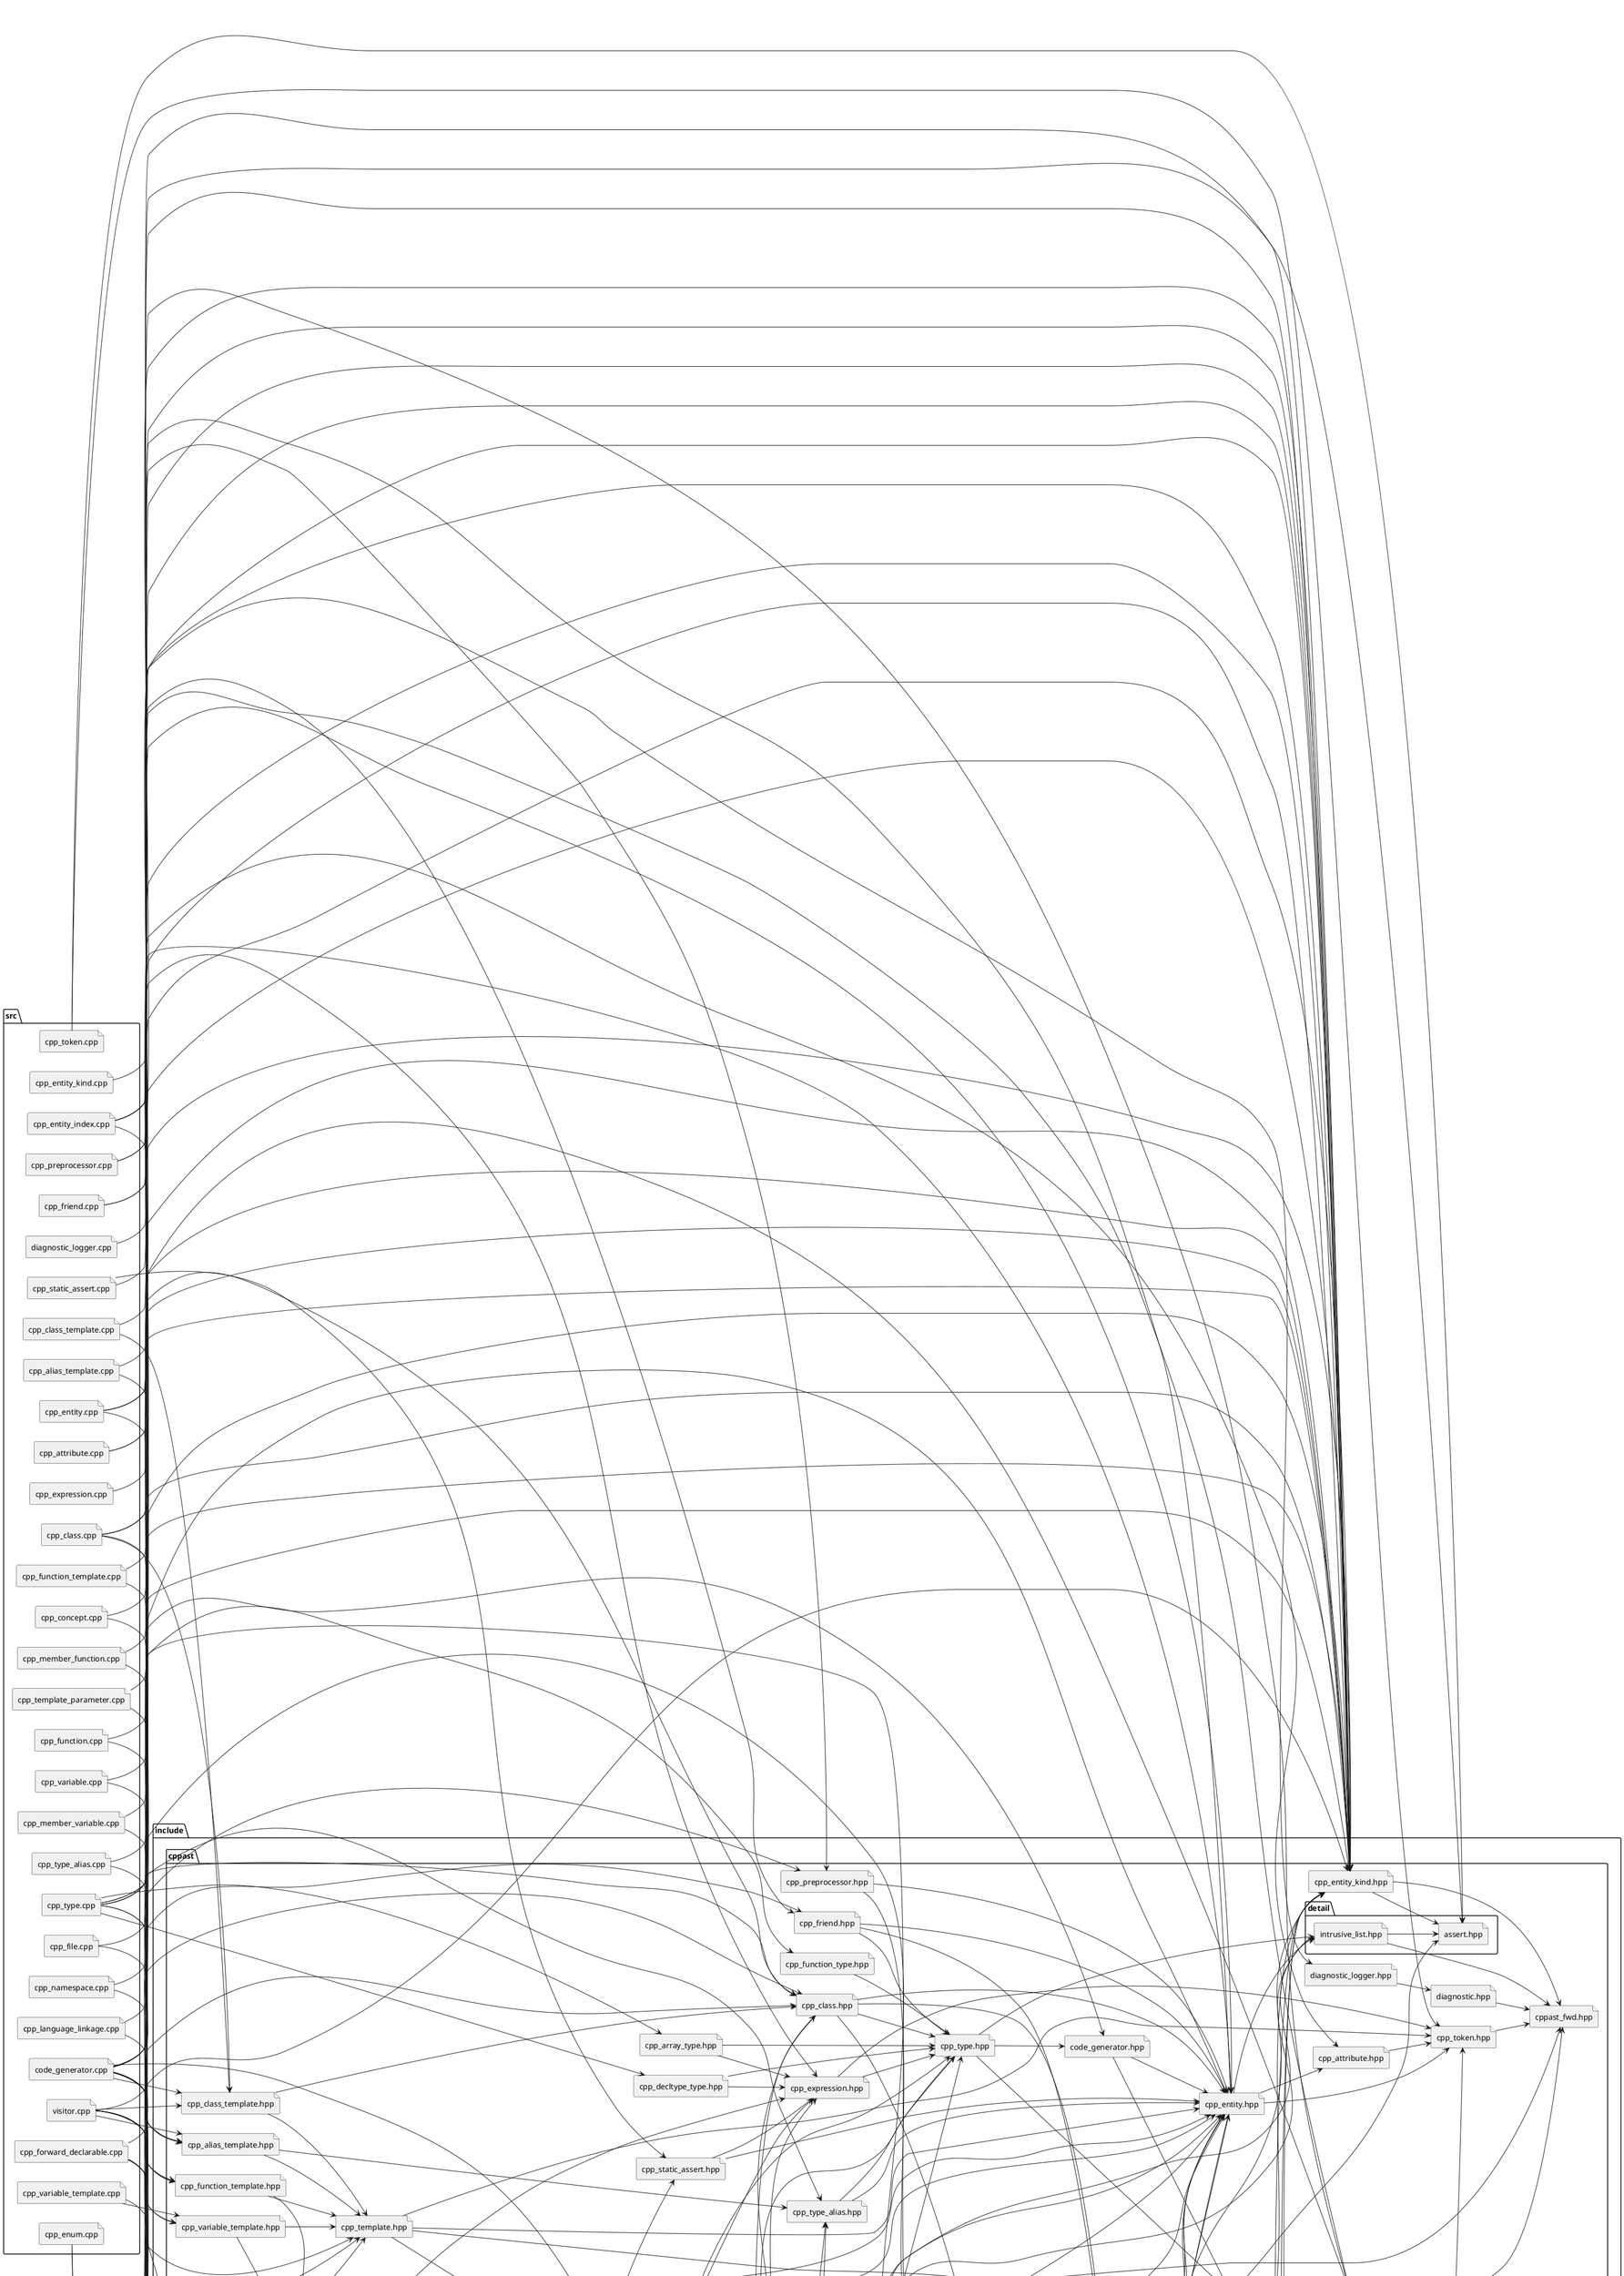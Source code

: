 @startuml
left to right direction
folder "src" as C_0001387619747296316447 {
file "cpp_token.cpp" as C_0001106823419560460194 [[https://github.com/foonathan/cppast/blob/f00df6675d87c6983033d270728c57a55cd3db22/src/cpp_token.cpp#L0{cpp_token.cpp}]]
file "cpp_variable.cpp" as C_0001028239523284509563 [[https://github.com/foonathan/cppast/blob/f00df6675d87c6983033d270728c57a55cd3db22/src/cpp_variable.cpp#L0{cpp_variable.cpp}]]
file "cpp_preprocessor.cpp" as C_0000705618119791370958 [[https://github.com/foonathan/cppast/blob/f00df6675d87c6983033d270728c57a55cd3db22/src/cpp_preprocessor.cpp#L0{cpp_preprocessor.cpp}]]
file "cpp_entity_index.cpp" as C_0001782047427043942194 [[https://github.com/foonathan/cppast/blob/f00df6675d87c6983033d270728c57a55cd3db22/src/cpp_entity_index.cpp#L0{cpp_entity_index.cpp}]]
file "cpp_class.cpp" as C_0000602459837157101879 [[https://github.com/foonathan/cppast/blob/f00df6675d87c6983033d270728c57a55cd3db22/src/cpp_class.cpp#L0{cpp_class.cpp}]]
file "cpp_template_parameter.cpp" as C_0000344848835077900438 [[https://github.com/foonathan/cppast/blob/f00df6675d87c6983033d270728c57a55cd3db22/src/cpp_template_parameter.cpp#L0{cpp_template_parameter.cpp}]]
file "cpp_entity.cpp" as C_0001696178761824884090 [[https://github.com/foonathan/cppast/blob/f00df6675d87c6983033d270728c57a55cd3db22/src/cpp_entity.cpp#L0{cpp_entity.cpp}]]
file "cpp_language_linkage.cpp" as C_0000283021412180494680 [[https://github.com/foonathan/cppast/blob/f00df6675d87c6983033d270728c57a55cd3db22/src/cpp_language_linkage.cpp#L0{cpp_language_linkage.cpp}]]
file "cpp_member_function.cpp" as C_0001616552578680479893 [[https://github.com/foonathan/cppast/blob/f00df6675d87c6983033d270728c57a55cd3db22/src/cpp_member_function.cpp#L0{cpp_member_function.cpp}]]
file "cpp_entity_kind.cpp" as C_0000252883456461951436 [[https://github.com/foonathan/cppast/blob/f00df6675d87c6983033d270728c57a55cd3db22/src/cpp_entity_kind.cpp#L0{cpp_entity_kind.cpp}]]
file "cpp_type.cpp" as C_0000291126455143637848 [[https://github.com/foonathan/cppast/blob/f00df6675d87c6983033d270728c57a55cd3db22/src/cpp_type.cpp#L0{cpp_type.cpp}]]
file "cpp_alias_template.cpp" as C_0001672349670553323698 [[https://github.com/foonathan/cppast/blob/f00df6675d87c6983033d270728c57a55cd3db22/src/cpp_alias_template.cpp#L0{cpp_alias_template.cpp}]]
file "diagnostic_logger.cpp" as C_0001714246682081383820 [[https://github.com/foonathan/cppast/blob/f00df6675d87c6983033d270728c57a55cd3db22/src/diagnostic_logger.cpp#L0{diagnostic_logger.cpp}]]
file "cpp_forward_declarable.cpp" as C_0000330456121861333024 [[https://github.com/foonathan/cppast/blob/f00df6675d87c6983033d270728c57a55cd3db22/src/cpp_forward_declarable.cpp#L0{cpp_forward_declarable.cpp}]]
file "cpp_friend.cpp" as C_0002099534984468125199 [[https://github.com/foonathan/cppast/blob/f00df6675d87c6983033d270728c57a55cd3db22/src/cpp_friend.cpp#L0{cpp_friend.cpp}]]
file "cpp_static_assert.cpp" as C_0001041853335474798818 [[https://github.com/foonathan/cppast/blob/f00df6675d87c6983033d270728c57a55cd3db22/src/cpp_static_assert.cpp#L0{cpp_static_assert.cpp}]]
file "cpp_member_variable.cpp" as C_0000993780702748049327 [[https://github.com/foonathan/cppast/blob/f00df6675d87c6983033d270728c57a55cd3db22/src/cpp_member_variable.cpp#L0{cpp_member_variable.cpp}]]
file "cpp_file.cpp" as C_0000812393112910822280 [[https://github.com/foonathan/cppast/blob/f00df6675d87c6983033d270728c57a55cd3db22/src/cpp_file.cpp#L0{cpp_file.cpp}]]
file "cpp_function_template.cpp" as C_0000879857276803969161 [[https://github.com/foonathan/cppast/blob/f00df6675d87c6983033d270728c57a55cd3db22/src/cpp_function_template.cpp#L0{cpp_function_template.cpp}]]
file "cpp_type_alias.cpp" as C_0000749740718788890552 [[https://github.com/foonathan/cppast/blob/f00df6675d87c6983033d270728c57a55cd3db22/src/cpp_type_alias.cpp#L0{cpp_type_alias.cpp}]]
file "cpp_concept.cpp" as C_0000771378868055590862 [[https://github.com/foonathan/cppast/blob/f00df6675d87c6983033d270728c57a55cd3db22/src/cpp_concept.cpp#L0{cpp_concept.cpp}]]
file "visitor.cpp" as C_0001682617496738874755 [[https://github.com/foonathan/cppast/blob/f00df6675d87c6983033d270728c57a55cd3db22/src/visitor.cpp#L0{visitor.cpp}]]
file "cpp_enum.cpp" as C_0000302940254352967184 [[https://github.com/foonathan/cppast/blob/f00df6675d87c6983033d270728c57a55cd3db22/src/cpp_enum.cpp#L0{cpp_enum.cpp}]]
file "code_generator.cpp" as C_0001025919271936028676 [[https://github.com/foonathan/cppast/blob/f00df6675d87c6983033d270728c57a55cd3db22/src/code_generator.cpp#L0{code_generator.cpp}]]
file "cpp_variable_template.cpp" as C_0000075406614254046453 [[https://github.com/foonathan/cppast/blob/f00df6675d87c6983033d270728c57a55cd3db22/src/cpp_variable_template.cpp#L0{cpp_variable_template.cpp}]]
file "cpp_function.cpp" as C_0002135117294014368628 [[https://github.com/foonathan/cppast/blob/f00df6675d87c6983033d270728c57a55cd3db22/src/cpp_function.cpp#L0{cpp_function.cpp}]]
file "cpp_namespace.cpp" as C_0001398854846636043202 [[https://github.com/foonathan/cppast/blob/f00df6675d87c6983033d270728c57a55cd3db22/src/cpp_namespace.cpp#L0{cpp_namespace.cpp}]]
file "cpp_expression.cpp" as C_0001076540195154420740 [[https://github.com/foonathan/cppast/blob/f00df6675d87c6983033d270728c57a55cd3db22/src/cpp_expression.cpp#L0{cpp_expression.cpp}]]
file "cpp_class_template.cpp" as C_0000112351363621754718 [[https://github.com/foonathan/cppast/blob/f00df6675d87c6983033d270728c57a55cd3db22/src/cpp_class_template.cpp#L0{cpp_class_template.cpp}]]
file "cpp_attribute.cpp" as C_0001378664309767980554 [[https://github.com/foonathan/cppast/blob/f00df6675d87c6983033d270728c57a55cd3db22/src/cpp_attribute.cpp#L0{cpp_attribute.cpp}]]
}
folder "include" as C_0000989412417490706876 {
folder "cppast" as C_0001165771066640308181 {
file "cpp_token.hpp" as C_0000087469165399570999 [[https://github.com/foonathan/cppast/blob/f00df6675d87c6983033d270728c57a55cd3db22/include/cppast/cpp_token.hpp#L0{cpp_token.hpp}]]
file "cppast_fwd.hpp" as C_0000449734029058950375 [[https://github.com/foonathan/cppast/blob/f00df6675d87c6983033d270728c57a55cd3db22/include/cppast/cppast_fwd.hpp#L0{cppast_fwd.hpp}]]
folder "detail" as C_0002262873764829632096 {
file "assert.hpp" as C_0001359928554087239375 [[https://github.com/foonathan/cppast/blob/f00df6675d87c6983033d270728c57a55cd3db22/include/cppast/detail/assert.hpp#L0{assert.hpp}]]
file "intrusive_list.hpp" as C_0001428962771448636964 [[https://github.com/foonathan/cppast/blob/f00df6675d87c6983033d270728c57a55cd3db22/include/cppast/detail/intrusive_list.hpp#L0{intrusive_list.hpp}]]
}
file "cpp_variable.hpp" as C_0000485662252061854058 [[https://github.com/foonathan/cppast/blob/f00df6675d87c6983033d270728c57a55cd3db22/include/cppast/cpp_variable.hpp#L0{cpp_variable.hpp}]]
file "cpp_entity.hpp" as C_0000157281962170123473 [[https://github.com/foonathan/cppast/blob/f00df6675d87c6983033d270728c57a55cd3db22/include/cppast/cpp_entity.hpp#L0{cpp_entity.hpp}]]
file "cpp_attribute.hpp" as C_0001852834799577940718 [[https://github.com/foonathan/cppast/blob/f00df6675d87c6983033d270728c57a55cd3db22/include/cppast/cpp_attribute.hpp#L0{cpp_attribute.hpp}]]
file "cpp_forward_declarable.hpp" as C_0001005796737629576759 [[https://github.com/foonathan/cppast/blob/f00df6675d87c6983033d270728c57a55cd3db22/include/cppast/cpp_forward_declarable.hpp#L0{cpp_forward_declarable.hpp}]]
file "cpp_entity_ref.hpp" as C_0001010026093350573116 [[https://github.com/foonathan/cppast/blob/f00df6675d87c6983033d270728c57a55cd3db22/include/cppast/cpp_entity_ref.hpp#L0{cpp_entity_ref.hpp}]]
file "cpp_entity_index.hpp" as C_0000698219518619926939 [[https://github.com/foonathan/cppast/blob/f00df6675d87c6983033d270728c57a55cd3db22/include/cppast/cpp_entity_index.hpp#L0{cpp_entity_index.hpp}]]
file "cpp_storage_class_specifiers.hpp" as C_0001508311218883962754 [[https://github.com/foonathan/cppast/blob/f00df6675d87c6983033d270728c57a55cd3db22/include/cppast/cpp_storage_class_specifiers.hpp#L0{cpp_storage_class_specifiers.hpp}]]
file "cpp_variable_base.hpp" as C_0000026052876724586879 [[https://github.com/foonathan/cppast/blob/f00df6675d87c6983033d270728c57a55cd3db22/include/cppast/cpp_variable_base.hpp#L0{cpp_variable_base.hpp}]]
file "cpp_expression.hpp" as C_0001497900898818146104 [[https://github.com/foonathan/cppast/blob/f00df6675d87c6983033d270728c57a55cd3db22/include/cppast/cpp_expression.hpp#L0{cpp_expression.hpp}]]
file "cpp_type.hpp" as C_0000443994479187071159 [[https://github.com/foonathan/cppast/blob/f00df6675d87c6983033d270728c57a55cd3db22/include/cppast/cpp_type.hpp#L0{cpp_type.hpp}]]
file "code_generator.hpp" as C_0002241578674268265138 [[https://github.com/foonathan/cppast/blob/f00df6675d87c6983033d270728c57a55cd3db22/include/cppast/code_generator.hpp#L0{code_generator.hpp}]]
file "cpp_entity_kind.hpp" as C_0000849218592213424568 [[https://github.com/foonathan/cppast/blob/f00df6675d87c6983033d270728c57a55cd3db22/include/cppast/cpp_entity_kind.hpp#L0{cpp_entity_kind.hpp}]]
file "cpp_preprocessor.hpp" as C_0001568403316612002999 [[https://github.com/foonathan/cppast/blob/f00df6675d87c6983033d270728c57a55cd3db22/include/cppast/cpp_preprocessor.hpp#L0{cpp_preprocessor.hpp}]]
file "cpp_file.hpp" as C_0001541238689756035548 [[https://github.com/foonathan/cppast/blob/f00df6675d87c6983033d270728c57a55cd3db22/include/cppast/cpp_file.hpp#L0{cpp_file.hpp}]]
file "cpp_entity_container.hpp" as C_0001787548970584893281 [[https://github.com/foonathan/cppast/blob/f00df6675d87c6983033d270728c57a55cd3db22/include/cppast/cpp_entity_container.hpp#L0{cpp_entity_container.hpp}]]
file "cpp_class.hpp" as C_0001440509362128833310 [[https://github.com/foonathan/cppast/blob/f00df6675d87c6983033d270728c57a55cd3db22/include/cppast/cpp_class.hpp#L0{cpp_class.hpp}]]
file "cpp_alias_template.hpp" as C_0000496659987713374035 [[https://github.com/foonathan/cppast/blob/f00df6675d87c6983033d270728c57a55cd3db22/include/cppast/cpp_alias_template.hpp#L0{cpp_alias_template.hpp}]]
file "cpp_template.hpp" as C_0002112997057485748123 [[https://github.com/foonathan/cppast/blob/f00df6675d87c6983033d270728c57a55cd3db22/include/cppast/cpp_template.hpp#L0{cpp_template.hpp}]]
file "cpp_template_parameter.hpp" as C_0001406890599665365939 [[https://github.com/foonathan/cppast/blob/f00df6675d87c6983033d270728c57a55cd3db22/include/cppast/cpp_template_parameter.hpp#L0{cpp_template_parameter.hpp}]]
file "cpp_type_alias.hpp" as C_0000034208907976438597 [[https://github.com/foonathan/cppast/blob/f00df6675d87c6983033d270728c57a55cd3db22/include/cppast/cpp_type_alias.hpp#L0{cpp_type_alias.hpp}]]
file "cpp_class_template.hpp" as C_0001767930648178381739 [[https://github.com/foonathan/cppast/blob/f00df6675d87c6983033d270728c57a55cd3db22/include/cppast/cpp_class_template.hpp#L0{cpp_class_template.hpp}]]
file "cpp_language_linkage.hpp" as C_0001981937456719922973 [[https://github.com/foonathan/cppast/blob/f00df6675d87c6983033d270728c57a55cd3db22/include/cppast/cpp_language_linkage.hpp#L0{cpp_language_linkage.hpp}]]
file "cpp_member_function.hpp" as C_0001260587775768549789 [[https://github.com/foonathan/cppast/blob/f00df6675d87c6983033d270728c57a55cd3db22/include/cppast/cpp_member_function.hpp#L0{cpp_member_function.hpp}]]
file "cpp_function.hpp" as C_0000670582755625516127 [[https://github.com/foonathan/cppast/blob/f00df6675d87c6983033d270728c57a55cd3db22/include/cppast/cpp_function.hpp#L0{cpp_function.hpp}]]
file "cpp_array_type.hpp" as C_0001947004235861466207 [[https://github.com/foonathan/cppast/blob/f00df6675d87c6983033d270728c57a55cd3db22/include/cppast/cpp_array_type.hpp#L0{cpp_array_type.hpp}]]
file "cpp_decltype_type.hpp" as C_0002301021441826727789 [[https://github.com/foonathan/cppast/blob/f00df6675d87c6983033d270728c57a55cd3db22/include/cppast/cpp_decltype_type.hpp#L0{cpp_decltype_type.hpp}]]
file "cpp_function_type.hpp" as C_0002275281139046568551 [[https://github.com/foonathan/cppast/blob/f00df6675d87c6983033d270728c57a55cd3db22/include/cppast/cpp_function_type.hpp#L0{cpp_function_type.hpp}]]
file "diagnostic_logger.hpp" as C_0002116134166502614819 [[https://github.com/foonathan/cppast/blob/f00df6675d87c6983033d270728c57a55cd3db22/include/cppast/diagnostic_logger.hpp#L0{diagnostic_logger.hpp}]]
file "diagnostic.hpp" as C_0001402048339379599339 [[https://github.com/foonathan/cppast/blob/f00df6675d87c6983033d270728c57a55cd3db22/include/cppast/diagnostic.hpp#L0{diagnostic.hpp}]]
file "cpp_enum.hpp" as C_0001647611571092555501 [[https://github.com/foonathan/cppast/blob/f00df6675d87c6983033d270728c57a55cd3db22/include/cppast/cpp_enum.hpp#L0{cpp_enum.hpp}]]
file "cpp_friend.hpp" as C_0000833855882486608266 [[https://github.com/foonathan/cppast/blob/f00df6675d87c6983033d270728c57a55cd3db22/include/cppast/cpp_friend.hpp#L0{cpp_friend.hpp}]]
file "cpp_static_assert.hpp" as C_0000056076713192822533 [[https://github.com/foonathan/cppast/blob/f00df6675d87c6983033d270728c57a55cd3db22/include/cppast/cpp_static_assert.hpp#L0{cpp_static_assert.hpp}]]
file "cpp_member_variable.hpp" as C_0000817982484715254208 [[https://github.com/foonathan/cppast/blob/f00df6675d87c6983033d270728c57a55cd3db22/include/cppast/cpp_member_variable.hpp#L0{cpp_member_variable.hpp}]]
file "cpp_function_template.hpp" as C_0001070580776048978017 [[https://github.com/foonathan/cppast/blob/f00df6675d87c6983033d270728c57a55cd3db22/include/cppast/cpp_function_template.hpp#L0{cpp_function_template.hpp}]]
file "cpp_concept.hpp" as C_0002292005412195472563 [[https://github.com/foonathan/cppast/blob/f00df6675d87c6983033d270728c57a55cd3db22/include/cppast/cpp_concept.hpp#L0{cpp_concept.hpp}]]
file "visitor.hpp" as C_0000816227678772083810 [[https://github.com/foonathan/cppast/blob/f00df6675d87c6983033d270728c57a55cd3db22/include/cppast/visitor.hpp#L0{visitor.hpp}]]
file "cpp_namespace.hpp" as C_0002267372790796817542 [[https://github.com/foonathan/cppast/blob/f00df6675d87c6983033d270728c57a55cd3db22/include/cppast/cpp_namespace.hpp#L0{cpp_namespace.hpp}]]
file "cpp_variable_template.hpp" as C_0000203420840070327832 [[https://github.com/foonathan/cppast/blob/f00df6675d87c6983033d270728c57a55cd3db22/include/cppast/cpp_variable_template.hpp#L0{cpp_variable_template.hpp}]]
}
}
C_0001106823419560460194 --> C_0000087469165399570999
C_0001106823419560460194 --> C_0001359928554087239375
C_0001028239523284509563 --> C_0000485662252061854058
C_0001028239523284509563 --> C_0000849218592213424568
C_0000705618119791370958 --> C_0001568403316612002999
C_0000705618119791370958 --> C_0000849218592213424568
C_0001782047427043942194 --> C_0000698219518619926939
C_0001782047427043942194 --> C_0000157281962170123473
C_0001782047427043942194 --> C_0000849218592213424568
C_0001782047427043942194 --> C_0001541238689756035548
C_0001782047427043942194 --> C_0001359928554087239375
C_0000602459837157101879 --> C_0001440509362128833310
C_0000602459837157101879 --> C_0000496659987713374035
C_0000602459837157101879 --> C_0001767930648178381739
C_0000602459837157101879 --> C_0000698219518619926939
C_0000602459837157101879 --> C_0000849218592213424568
C_0000344848835077900438 --> C_0001406890599665365939
C_0000344848835077900438 --> C_0000849218592213424568
C_0001696178761824884090 --> C_0000157281962170123473
C_0001696178761824884090 --> C_0000698219518619926939
C_0001696178761824884090 --> C_0000849218592213424568
C_0001696178761824884090 --> C_0002112997057485748123
C_0000283021412180494680 --> C_0001981937456719922973
C_0000283021412180494680 --> C_0000849218592213424568
C_0001616552578680479893 --> C_0001260587775768549789
C_0001616552578680479893 --> C_0000849218592213424568
C_0000252883456461951436 --> C_0000849218592213424568
C_0000291126455143637848 --> C_0000443994479187071159
C_0000291126455143637848 --> C_0001947004235861466207
C_0000291126455143637848 --> C_0001440509362128833310
C_0000291126455143637848 --> C_0002301021441826727789
C_0000291126455143637848 --> C_0000157281962170123473
C_0000291126455143637848 --> C_0000849218592213424568
C_0000291126455143637848 --> C_0002275281139046568551
C_0000291126455143637848 --> C_0002112997057485748123
C_0000291126455143637848 --> C_0000034208907976438597
C_0001672349670553323698 --> C_0000496659987713374035
C_0001672349670553323698 --> C_0000849218592213424568
C_0001714246682081383820 --> C_0002116134166502614819
C_0000330456121861333024 --> C_0001005796737629576759
C_0000330456121861333024 --> C_0001440509362128833310
C_0000330456121861333024 --> C_0000849218592213424568
C_0000330456121861333024 --> C_0001647611571092555501
C_0000330456121861333024 --> C_0000670582755625516127
C_0000330456121861333024 --> C_0002112997057485748123
C_0000330456121861333024 --> C_0000485662252061854058
C_0002099534984468125199 --> C_0000833855882486608266
C_0002099534984468125199 --> C_0000849218592213424568
C_0001041853335474798818 --> C_0000056076713192822533
C_0001041853335474798818 --> C_0000849218592213424568
C_0000993780702748049327 --> C_0000817982484715254208
C_0000993780702748049327 --> C_0000849218592213424568
C_0000812393112910822280 --> C_0001541238689756035548
C_0000812393112910822280 --> C_0000849218592213424568
C_0000879857276803969161 --> C_0001070580776048978017
C_0000879857276803969161 --> C_0000849218592213424568
C_0000749740718788890552 --> C_0000034208907976438597
C_0000749740718788890552 --> C_0000849218592213424568
C_0000771378868055590862 --> C_0002292005412195472563
C_0000771378868055590862 --> C_0000849218592213424568
C_0001682617496738874755 --> C_0000816227678772083810
C_0001682617496738874755 --> C_0000496659987713374035
C_0001682617496738874755 --> C_0001440509362128833310
C_0001682617496738874755 --> C_0001767930648178381739
C_0001682617496738874755 --> C_0001647611571092555501
C_0001682617496738874755 --> C_0001541238689756035548
C_0001682617496738874755 --> C_0001070580776048978017
C_0001682617496738874755 --> C_0001981937456719922973
C_0001682617496738874755 --> C_0002267372790796817542
C_0001682617496738874755 --> C_0000203420840070327832
C_0000302940254352967184 --> C_0001647611571092555501
C_0000302940254352967184 --> C_0000849218592213424568
C_0001025919271936028676 --> C_0002241578674268265138
C_0001025919271936028676 --> C_0000496659987713374035
C_0001025919271936028676 --> C_0001440509362128833310
C_0001025919271936028676 --> C_0001767930648178381739
C_0001025919271936028676 --> C_0002292005412195472563
C_0001025919271936028676 --> C_0000849218592213424568
C_0001025919271936028676 --> C_0001647611571092555501
C_0001025919271936028676 --> C_0001541238689756035548
C_0001025919271936028676 --> C_0000833855882486608266
C_0001025919271936028676 --> C_0000670582755625516127
C_0001025919271936028676 --> C_0001070580776048978017
C_0001025919271936028676 --> C_0001981937456719922973
C_0001025919271936028676 --> C_0001260587775768549789
C_0001025919271936028676 --> C_0000817982484715254208
C_0001025919271936028676 --> C_0002267372790796817542
C_0001025919271936028676 --> C_0001568403316612002999
C_0001025919271936028676 --> C_0000056076713192822533
C_0001025919271936028676 --> C_0001406890599665365939
C_0001025919271936028676 --> C_0000087469165399570999
C_0001025919271936028676 --> C_0000034208907976438597
C_0001025919271936028676 --> C_0000485662252061854058
C_0001025919271936028676 --> C_0000203420840070327832
C_0000075406614254046453 --> C_0000203420840070327832
C_0000075406614254046453 --> C_0000849218592213424568
C_0002135117294014368628 --> C_0000670582755625516127
C_0002135117294014368628 --> C_0000849218592213424568
C_0001398854846636043202 --> C_0002267372790796817542
C_0001398854846636043202 --> C_0000849218592213424568
C_0001076540195154420740 --> C_0001497900898818146104
C_0000112351363621754718 --> C_0001767930648178381739
C_0000112351363621754718 --> C_0000849218592213424568
C_0001378664309767980554 --> C_0001852834799577940718
C_0001378664309767980554 --> C_0000157281962170123473
C_0000087469165399570999 --> C_0000449734029058950375
C_0001428962771448636964 --> C_0000449734029058950375
C_0001428962771448636964 --> C_0001359928554087239375
C_0000485662252061854058 --> C_0000157281962170123473
C_0000485662252061854058 --> C_0001005796737629576759
C_0000485662252061854058 --> C_0001508311218883962754
C_0000485662252061854058 --> C_0000026052876724586879
C_0000157281962170123473 --> C_0001852834799577940718
C_0000157281962170123473 --> C_0000087469165399570999
C_0000157281962170123473 --> C_0001428962771448636964
C_0001852834799577940718 --> C_0000087469165399570999
C_0001005796737629576759 --> C_0000157281962170123473
C_0001005796737629576759 --> C_0001010026093350573116
C_0001010026093350573116 --> C_0000698219518619926939
C_0001010026093350573116 --> C_0001359928554087239375
C_0000698219518619926939 --> C_0000449734029058950375
C_0001508311218883962754 --> C_0000449734029058950375
C_0000026052876724586879 --> C_0001497900898818146104
C_0000026052876724586879 --> C_0000443994479187071159
C_0001497900898818146104 --> C_0000087469165399570999
C_0001497900898818146104 --> C_0000443994479187071159
C_0000443994479187071159 --> C_0002241578674268265138
C_0000443994479187071159 --> C_0001010026093350573116
C_0000443994479187071159 --> C_0001428962771448636964
C_0002241578674268265138 --> C_0000157281962170123473
C_0002241578674268265138 --> C_0001010026093350573116
C_0000849218592213424568 --> C_0000449734029058950375
C_0000849218592213424568 --> C_0001359928554087239375
C_0001568403316612002999 --> C_0000157281962170123473
C_0001568403316612002999 --> C_0001541238689756035548
C_0001541238689756035548 --> C_0001787548970584893281
C_0001541238689756035548 --> C_0000698219518619926939
C_0001541238689756035548 --> C_0001010026093350573116
C_0001787548970584893281 --> C_0000157281962170123473
C_0001440509362128833310 --> C_0000157281962170123473
C_0001440509362128833310 --> C_0001787548970584893281
C_0001440509362128833310 --> C_0001005796737629576759
C_0001440509362128833310 --> C_0000443994479187071159
C_0000496659987713374035 --> C_0002112997057485748123
C_0000496659987713374035 --> C_0000034208907976438597
C_0002112997057485748123 --> C_0000157281962170123473
C_0002112997057485748123 --> C_0001787548970584893281
C_0002112997057485748123 --> C_0001406890599665365939
C_0002112997057485748123 --> C_0000087469165399570999
C_0001406890599665365939 --> C_0000157281962170123473
C_0001406890599665365939 --> C_0000026052876724586879
C_0001406890599665365939 --> C_0001428962771448636964
C_0000034208907976438597 --> C_0000157281962170123473
C_0000034208907976438597 --> C_0000443994479187071159
C_0001767930648178381739 --> C_0001440509362128833310
C_0001767930648178381739 --> C_0002112997057485748123
C_0001981937456719922973 --> C_0000157281962170123473
C_0001981937456719922973 --> C_0001787548970584893281
C_0001260587775768549789 --> C_0000670582755625516127
C_0000670582755625516127 --> C_0000157281962170123473
C_0000670582755625516127 --> C_0001005796737629576759
C_0000670582755625516127 --> C_0001508311218883962754
C_0000670582755625516127 --> C_0000026052876724586879
C_0000670582755625516127 --> C_0001428962771448636964
C_0001947004235861466207 --> C_0001497900898818146104
C_0001947004235861466207 --> C_0000443994479187071159
C_0002301021441826727789 --> C_0001497900898818146104
C_0002301021441826727789 --> C_0000443994479187071159
C_0002275281139046568551 --> C_0000443994479187071159
C_0002116134166502614819 --> C_0001402048339379599339
C_0001402048339379599339 --> C_0000449734029058950375
C_0001647611571092555501 --> C_0000157281962170123473
C_0001647611571092555501 --> C_0001787548970584893281
C_0001647611571092555501 --> C_0000698219518619926939
C_0001647611571092555501 --> C_0001497900898818146104
C_0001647611571092555501 --> C_0001005796737629576759
C_0001647611571092555501 --> C_0000443994479187071159
C_0000833855882486608266 --> C_0000157281962170123473
C_0000833855882486608266 --> C_0001787548970584893281
C_0000833855882486608266 --> C_0000443994479187071159
C_0000056076713192822533 --> C_0000157281962170123473
C_0000056076713192822533 --> C_0001497900898818146104
C_0000817982484715254208 --> C_0000157281962170123473
C_0000817982484715254208 --> C_0000026052876724586879
C_0001070580776048978017 --> C_0000670582755625516127
C_0001070580776048978017 --> C_0002112997057485748123
C_0002292005412195472563 --> C_0000157281962170123473
C_0002292005412195472563 --> C_0001497900898818146104
C_0002292005412195472563 --> C_0001406890599665365939
C_0000816227678772083810 --> C_0001440509362128833310
C_0000816227678772083810 --> C_0000157281962170123473
C_0000816227678772083810 --> C_0000849218592213424568
C_0002267372790796817542 --> C_0001787548970584893281
C_0002267372790796817542 --> C_0000698219518619926939
C_0002267372790796817542 --> C_0000849218592213424568
C_0002267372790796817542 --> C_0001010026093350573116
C_0000203420840070327832 --> C_0002112997057485748123
C_0000203420840070327832 --> C_0000485662252061854058

'Generated with clang-uml, version 0.3.4-2-gc91fe43
'LLVM version Ubuntu clang version 15.0.6
@enduml
